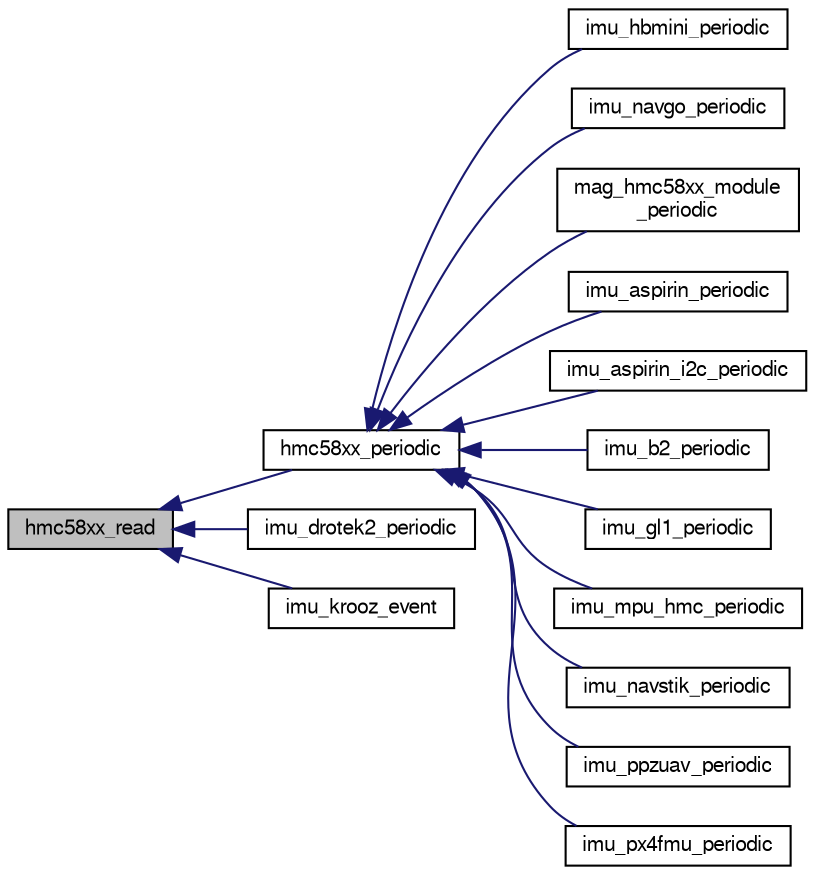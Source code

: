 digraph "hmc58xx_read"
{
  edge [fontname="FreeSans",fontsize="10",labelfontname="FreeSans",labelfontsize="10"];
  node [fontname="FreeSans",fontsize="10",shape=record];
  rankdir="LR";
  Node1 [label="hmc58xx_read",height=0.2,width=0.4,color="black", fillcolor="grey75", style="filled", fontcolor="black"];
  Node1 -> Node2 [dir="back",color="midnightblue",fontsize="10",style="solid",fontname="FreeSans"];
  Node2 [label="hmc58xx_periodic",height=0.2,width=0.4,color="black", fillcolor="white", style="filled",URL="$hmc58xx_8h.html#a353064a5a9c6b47a14f4b9543545b4ec",tooltip="convenience function: read or start configuration if not already initialized "];
  Node2 -> Node3 [dir="back",color="midnightblue",fontsize="10",style="solid",fontname="FreeSans"];
  Node3 [label="imu_hbmini_periodic",height=0.2,width=0.4,color="black", fillcolor="white", style="filled",URL="$imu__hbmini_8h.html#a44db4f7063e2da893bfeb7adaa2d30b7"];
  Node2 -> Node4 [dir="back",color="midnightblue",fontsize="10",style="solid",fontname="FreeSans"];
  Node4 [label="imu_navgo_periodic",height=0.2,width=0.4,color="black", fillcolor="white", style="filled",URL="$imu__navgo_8h.html#abf7df4eb259cc896e4c4d15e255b9f12"];
  Node2 -> Node5 [dir="back",color="midnightblue",fontsize="10",style="solid",fontname="FreeSans"];
  Node5 [label="mag_hmc58xx_module\l_periodic",height=0.2,width=0.4,color="black", fillcolor="white", style="filled",URL="$mag__hmc58xx_8h.html#a2e48d1806ea88022ff1f1c8b01b53f42"];
  Node2 -> Node6 [dir="back",color="midnightblue",fontsize="10",style="solid",fontname="FreeSans"];
  Node6 [label="imu_aspirin_periodic",height=0.2,width=0.4,color="black", fillcolor="white", style="filled",URL="$imu__aspirin_8h.html#a899ff5dcdf1a63ce7cef76a773644414"];
  Node2 -> Node7 [dir="back",color="midnightblue",fontsize="10",style="solid",fontname="FreeSans"];
  Node7 [label="imu_aspirin_i2c_periodic",height=0.2,width=0.4,color="black", fillcolor="white", style="filled",URL="$imu__aspirin__i2c_8h.html#ab4ede1af9369615ad72a3409e9b93312"];
  Node2 -> Node8 [dir="back",color="midnightblue",fontsize="10",style="solid",fontname="FreeSans"];
  Node8 [label="imu_b2_periodic",height=0.2,width=0.4,color="black", fillcolor="white", style="filled",URL="$imu__b2_8h.html#a36aa24318d246823529c5aa661132d92"];
  Node2 -> Node9 [dir="back",color="midnightblue",fontsize="10",style="solid",fontname="FreeSans"];
  Node9 [label="imu_gl1_periodic",height=0.2,width=0.4,color="black", fillcolor="white", style="filled",URL="$imu__gl1_8h.html#a80f3bffaf9eb81ccbca95d0c5b8ae5ef"];
  Node2 -> Node10 [dir="back",color="midnightblue",fontsize="10",style="solid",fontname="FreeSans"];
  Node10 [label="imu_mpu_hmc_periodic",height=0.2,width=0.4,color="black", fillcolor="white", style="filled",URL="$imu__mpu6000__hmc5883_8h.html#ab0ea581dde7834254f66b8b22779dda4"];
  Node2 -> Node11 [dir="back",color="midnightblue",fontsize="10",style="solid",fontname="FreeSans"];
  Node11 [label="imu_navstik_periodic",height=0.2,width=0.4,color="black", fillcolor="white", style="filled",URL="$imu__navstik_8h.html#a19ff9d9f362cbf94e37d4b360f13fd90",tooltip="Handle all the periodic tasks of the Navstik IMU components. "];
  Node2 -> Node12 [dir="back",color="midnightblue",fontsize="10",style="solid",fontname="FreeSans"];
  Node12 [label="imu_ppzuav_periodic",height=0.2,width=0.4,color="black", fillcolor="white", style="filled",URL="$imu__ppzuav_8h.html#afbf52c3be36028130e67112844bc3601"];
  Node2 -> Node13 [dir="back",color="midnightblue",fontsize="10",style="solid",fontname="FreeSans"];
  Node13 [label="imu_px4fmu_periodic",height=0.2,width=0.4,color="black", fillcolor="white", style="filled",URL="$imu__px4fmu_8h.html#a893edbe61de3b2e98d781fcc16f8fabe"];
  Node1 -> Node14 [dir="back",color="midnightblue",fontsize="10",style="solid",fontname="FreeSans"];
  Node14 [label="imu_drotek2_periodic",height=0.2,width=0.4,color="black", fillcolor="white", style="filled",URL="$imu__drotek__10dof__v2_8h.html#a75ebb1ba7fa2cbff205416d5136dbf0c"];
  Node1 -> Node15 [dir="back",color="midnightblue",fontsize="10",style="solid",fontname="FreeSans"];
  Node15 [label="imu_krooz_event",height=0.2,width=0.4,color="black", fillcolor="white", style="filled",URL="$imu__krooz__memsic_8h.html#ac3e0837f6fda31fca37cf6d6cd1e39dd"];
}
